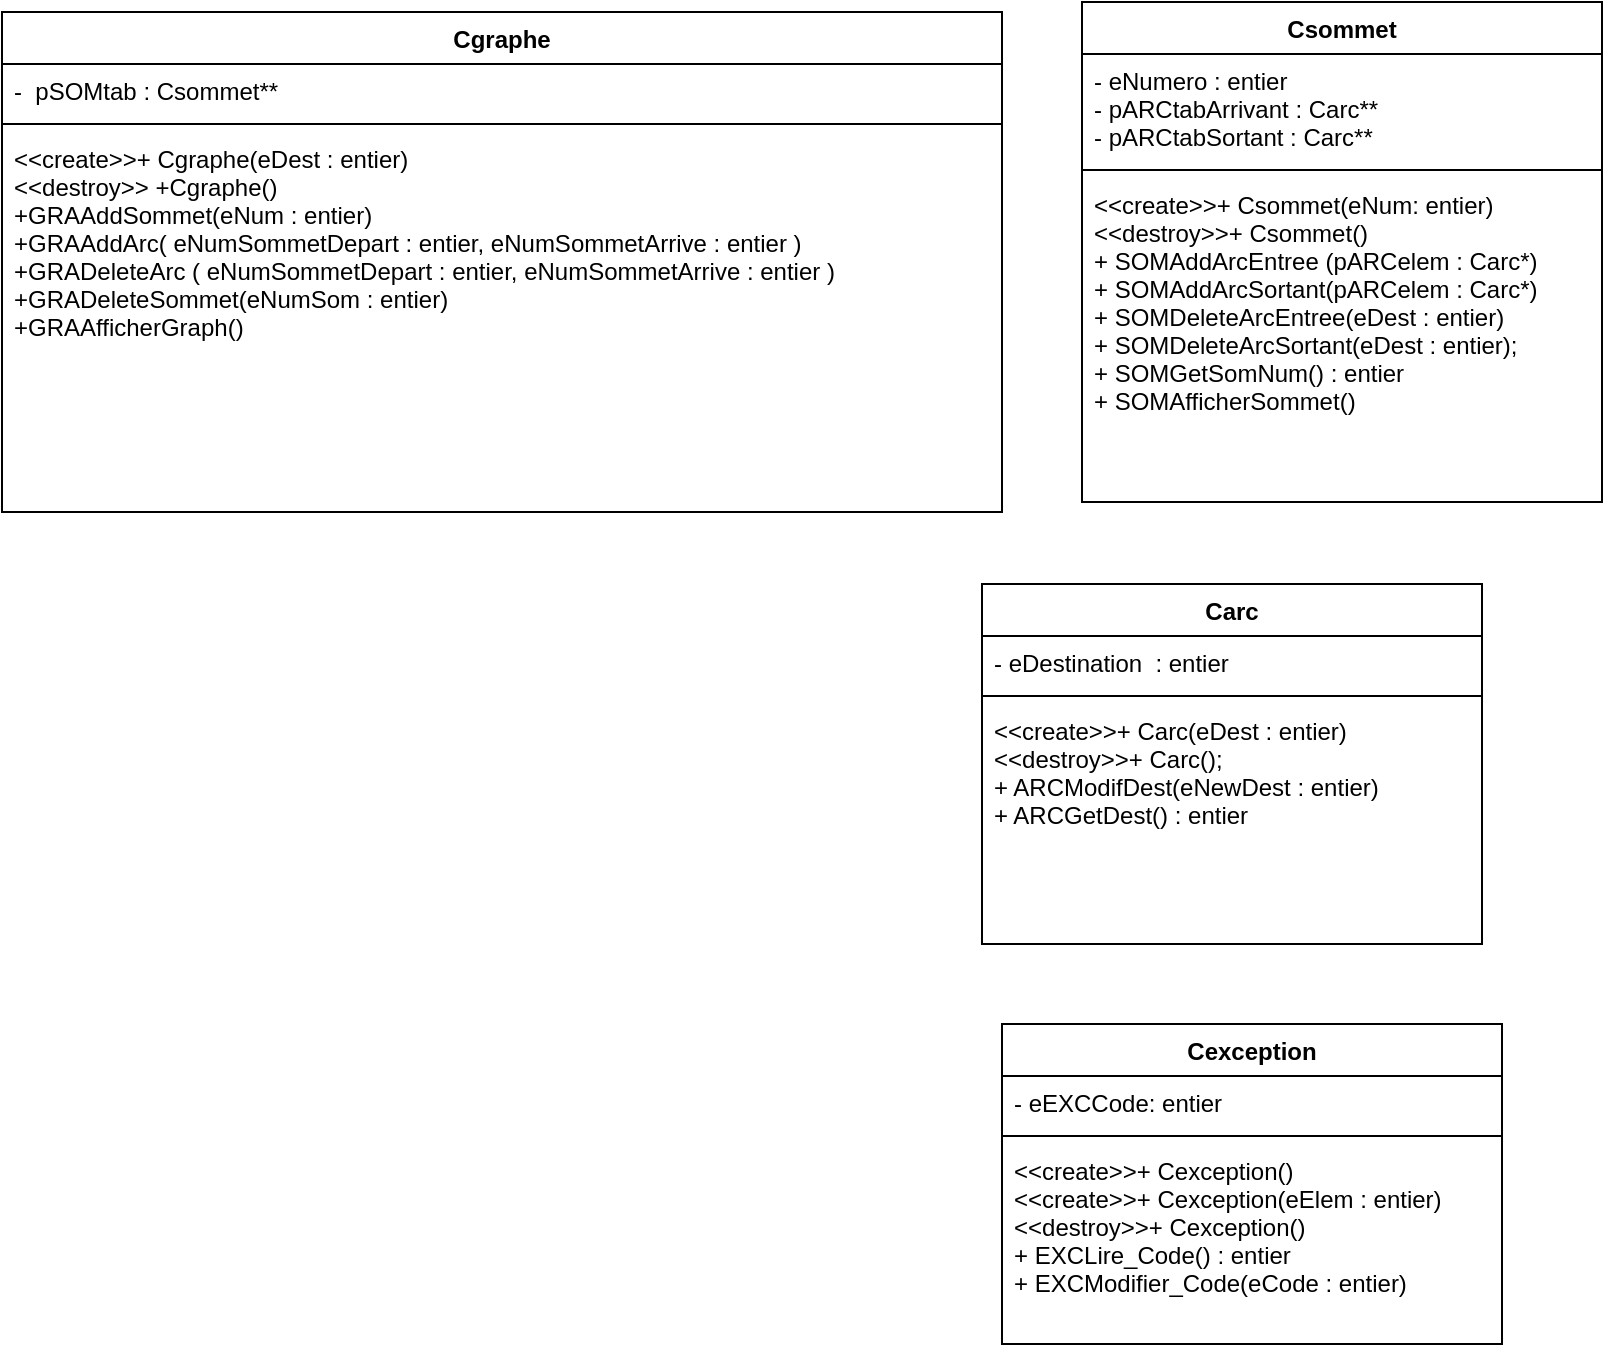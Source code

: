 <mxfile version="14.6.1" type="github">
  <diagram id="o4O8a7EBtK5oRw8HxuOW" name="Page-1">
    <mxGraphModel dx="1422" dy="762" grid="1" gridSize="10" guides="1" tooltips="1" connect="1" arrows="1" fold="1" page="1" pageScale="1" pageWidth="827" pageHeight="1169" math="0" shadow="0">
      <root>
        <mxCell id="0" />
        <mxCell id="1" parent="0" />
        <mxCell id="bLQx4u1SUMKuMdxCQeeX-1" value="Cgraphe" style="swimlane;fontStyle=1;align=center;verticalAlign=top;childLayout=stackLayout;horizontal=1;startSize=26;horizontalStack=0;resizeParent=1;resizeParentMax=0;resizeLast=0;collapsible=1;marginBottom=0;" parent="1" vertex="1">
          <mxGeometry x="10" y="54" width="500" height="250" as="geometry" />
        </mxCell>
        <mxCell id="bLQx4u1SUMKuMdxCQeeX-2" value="-  pSOMtab : Csommet**" style="text;strokeColor=none;fillColor=none;align=left;verticalAlign=top;spacingLeft=4;spacingRight=4;overflow=hidden;rotatable=0;points=[[0,0.5],[1,0.5]];portConstraint=eastwest;" parent="bLQx4u1SUMKuMdxCQeeX-1" vertex="1">
          <mxGeometry y="26" width="500" height="26" as="geometry" />
        </mxCell>
        <mxCell id="bLQx4u1SUMKuMdxCQeeX-3" value="" style="line;strokeWidth=1;fillColor=none;align=left;verticalAlign=middle;spacingTop=-1;spacingLeft=3;spacingRight=3;rotatable=0;labelPosition=right;points=[];portConstraint=eastwest;" parent="bLQx4u1SUMKuMdxCQeeX-1" vertex="1">
          <mxGeometry y="52" width="500" height="8" as="geometry" />
        </mxCell>
        <mxCell id="bLQx4u1SUMKuMdxCQeeX-4" value="&lt;&lt;create&gt;&gt;+ Cgraphe(eDest : entier)&#xa;&lt;&lt;destroy&gt;&gt; +Cgraphe()&#xa;+GRAAddSommet(eNum : entier)&#xa;+GRAAddArc( eNumSommetDepart : entier, eNumSommetArrive : entier )&#xa;+GRADeleteArc ( eNumSommetDepart : entier, eNumSommetArrive : entier )&#xa;+GRADeleteSommet(eNumSom : entier)&#xa;+GRAAfficherGraph()" style="text;strokeColor=none;fillColor=none;align=left;verticalAlign=top;spacingLeft=4;spacingRight=4;overflow=hidden;rotatable=0;points=[[0,0.5],[1,0.5]];portConstraint=eastwest;" parent="bLQx4u1SUMKuMdxCQeeX-1" vertex="1">
          <mxGeometry y="60" width="500" height="190" as="geometry" />
        </mxCell>
        <mxCell id="zVvoivQQcT_Ts4mum_z7-1" value="Csommet" style="swimlane;fontStyle=1;align=center;verticalAlign=top;childLayout=stackLayout;horizontal=1;startSize=26;horizontalStack=0;resizeParent=1;resizeParentMax=0;resizeLast=0;collapsible=1;marginBottom=0;" parent="1" vertex="1">
          <mxGeometry x="550" y="49" width="260" height="250" as="geometry" />
        </mxCell>
        <mxCell id="zVvoivQQcT_Ts4mum_z7-2" value="- eNumero : entier&#xa;- pARCtabArrivant : Carc**&#xa;- pARCtabSortant : Carc**" style="text;strokeColor=none;fillColor=none;align=left;verticalAlign=top;spacingLeft=4;spacingRight=4;overflow=hidden;rotatable=0;points=[[0,0.5],[1,0.5]];portConstraint=eastwest;" parent="zVvoivQQcT_Ts4mum_z7-1" vertex="1">
          <mxGeometry y="26" width="260" height="54" as="geometry" />
        </mxCell>
        <mxCell id="zVvoivQQcT_Ts4mum_z7-3" value="" style="line;strokeWidth=1;fillColor=none;align=left;verticalAlign=middle;spacingTop=-1;spacingLeft=3;spacingRight=3;rotatable=0;labelPosition=right;points=[];portConstraint=eastwest;" parent="zVvoivQQcT_Ts4mum_z7-1" vertex="1">
          <mxGeometry y="80" width="260" height="8" as="geometry" />
        </mxCell>
        <mxCell id="zVvoivQQcT_Ts4mum_z7-4" value="&lt;&lt;create&gt;&gt;+ Csommet(eNum: entier)&#xa;&lt;&lt;destroy&gt;&gt;+ Csommet()&#xa;+ SOMAddArcEntree (pARCelem : Carc*)&#xa;+ SOMAddArcSortant(pARCelem : Carc*)&#xa;+ SOMDeleteArcEntree(eDest : entier)&#xa;+ SOMDeleteArcSortant(eDest : entier);&#xa;+ SOMGetSomNum() : entier&#xa;+ SOMAfficherSommet()" style="text;strokeColor=none;fillColor=none;align=left;verticalAlign=top;spacingLeft=4;spacingRight=4;overflow=hidden;rotatable=0;points=[[0,0.5],[1,0.5]];portConstraint=eastwest;" parent="zVvoivQQcT_Ts4mum_z7-1" vertex="1">
          <mxGeometry y="88" width="260" height="162" as="geometry" />
        </mxCell>
        <mxCell id="zVvoivQQcT_Ts4mum_z7-5" value="Carc" style="swimlane;fontStyle=1;align=center;verticalAlign=top;childLayout=stackLayout;horizontal=1;startSize=26;horizontalStack=0;resizeParent=1;resizeParentMax=0;resizeLast=0;collapsible=1;marginBottom=0;" parent="1" vertex="1">
          <mxGeometry x="500" y="340" width="250" height="180" as="geometry" />
        </mxCell>
        <mxCell id="zVvoivQQcT_Ts4mum_z7-6" value="- eDestination  : entier" style="text;strokeColor=none;fillColor=none;align=left;verticalAlign=top;spacingLeft=4;spacingRight=4;overflow=hidden;rotatable=0;points=[[0,0.5],[1,0.5]];portConstraint=eastwest;" parent="zVvoivQQcT_Ts4mum_z7-5" vertex="1">
          <mxGeometry y="26" width="250" height="26" as="geometry" />
        </mxCell>
        <mxCell id="zVvoivQQcT_Ts4mum_z7-7" value="" style="line;strokeWidth=1;fillColor=none;align=left;verticalAlign=middle;spacingTop=-1;spacingLeft=3;spacingRight=3;rotatable=0;labelPosition=right;points=[];portConstraint=eastwest;" parent="zVvoivQQcT_Ts4mum_z7-5" vertex="1">
          <mxGeometry y="52" width="250" height="8" as="geometry" />
        </mxCell>
        <mxCell id="zVvoivQQcT_Ts4mum_z7-8" value="&lt;&lt;create&gt;&gt;+ Carc(eDest : entier)&#xa;&lt;&lt;destroy&gt;&gt;+ Carc();&#xa;+ ARCModifDest(eNewDest : entier)&#xa;+ ARCGetDest() : entier" style="text;strokeColor=none;fillColor=none;align=left;verticalAlign=top;spacingLeft=4;spacingRight=4;overflow=hidden;rotatable=0;points=[[0,0.5],[1,0.5]];portConstraint=eastwest;" parent="zVvoivQQcT_Ts4mum_z7-5" vertex="1">
          <mxGeometry y="60" width="250" height="120" as="geometry" />
        </mxCell>
        <mxCell id="zVvoivQQcT_Ts4mum_z7-9" value="Cexception" style="swimlane;fontStyle=1;align=center;verticalAlign=top;childLayout=stackLayout;horizontal=1;startSize=26;horizontalStack=0;resizeParent=1;resizeParentMax=0;resizeLast=0;collapsible=1;marginBottom=0;" parent="1" vertex="1">
          <mxGeometry x="510" y="560" width="250" height="160" as="geometry" />
        </mxCell>
        <mxCell id="zVvoivQQcT_Ts4mum_z7-10" value="- eEXCCode: entier" style="text;strokeColor=none;fillColor=none;align=left;verticalAlign=top;spacingLeft=4;spacingRight=4;overflow=hidden;rotatable=0;points=[[0,0.5],[1,0.5]];portConstraint=eastwest;" parent="zVvoivQQcT_Ts4mum_z7-9" vertex="1">
          <mxGeometry y="26" width="250" height="26" as="geometry" />
        </mxCell>
        <mxCell id="zVvoivQQcT_Ts4mum_z7-11" value="" style="line;strokeWidth=1;fillColor=none;align=left;verticalAlign=middle;spacingTop=-1;spacingLeft=3;spacingRight=3;rotatable=0;labelPosition=right;points=[];portConstraint=eastwest;" parent="zVvoivQQcT_Ts4mum_z7-9" vertex="1">
          <mxGeometry y="52" width="250" height="8" as="geometry" />
        </mxCell>
        <mxCell id="zVvoivQQcT_Ts4mum_z7-12" value="&lt;&lt;create&gt;&gt;+ Cexception()&#xa;&lt;&lt;create&gt;&gt;+ Cexception(eElem : entier)&#xa;&lt;&lt;destroy&gt;&gt;+ Cexception()&#xa;+ EXCLire_Code() : entier&#xa;+ EXCModifier_Code(eCode : entier)" style="text;strokeColor=none;fillColor=none;align=left;verticalAlign=top;spacingLeft=4;spacingRight=4;overflow=hidden;rotatable=0;points=[[0,0.5],[1,0.5]];portConstraint=eastwest;" parent="zVvoivQQcT_Ts4mum_z7-9" vertex="1">
          <mxGeometry y="60" width="250" height="100" as="geometry" />
        </mxCell>
      </root>
    </mxGraphModel>
  </diagram>
</mxfile>

